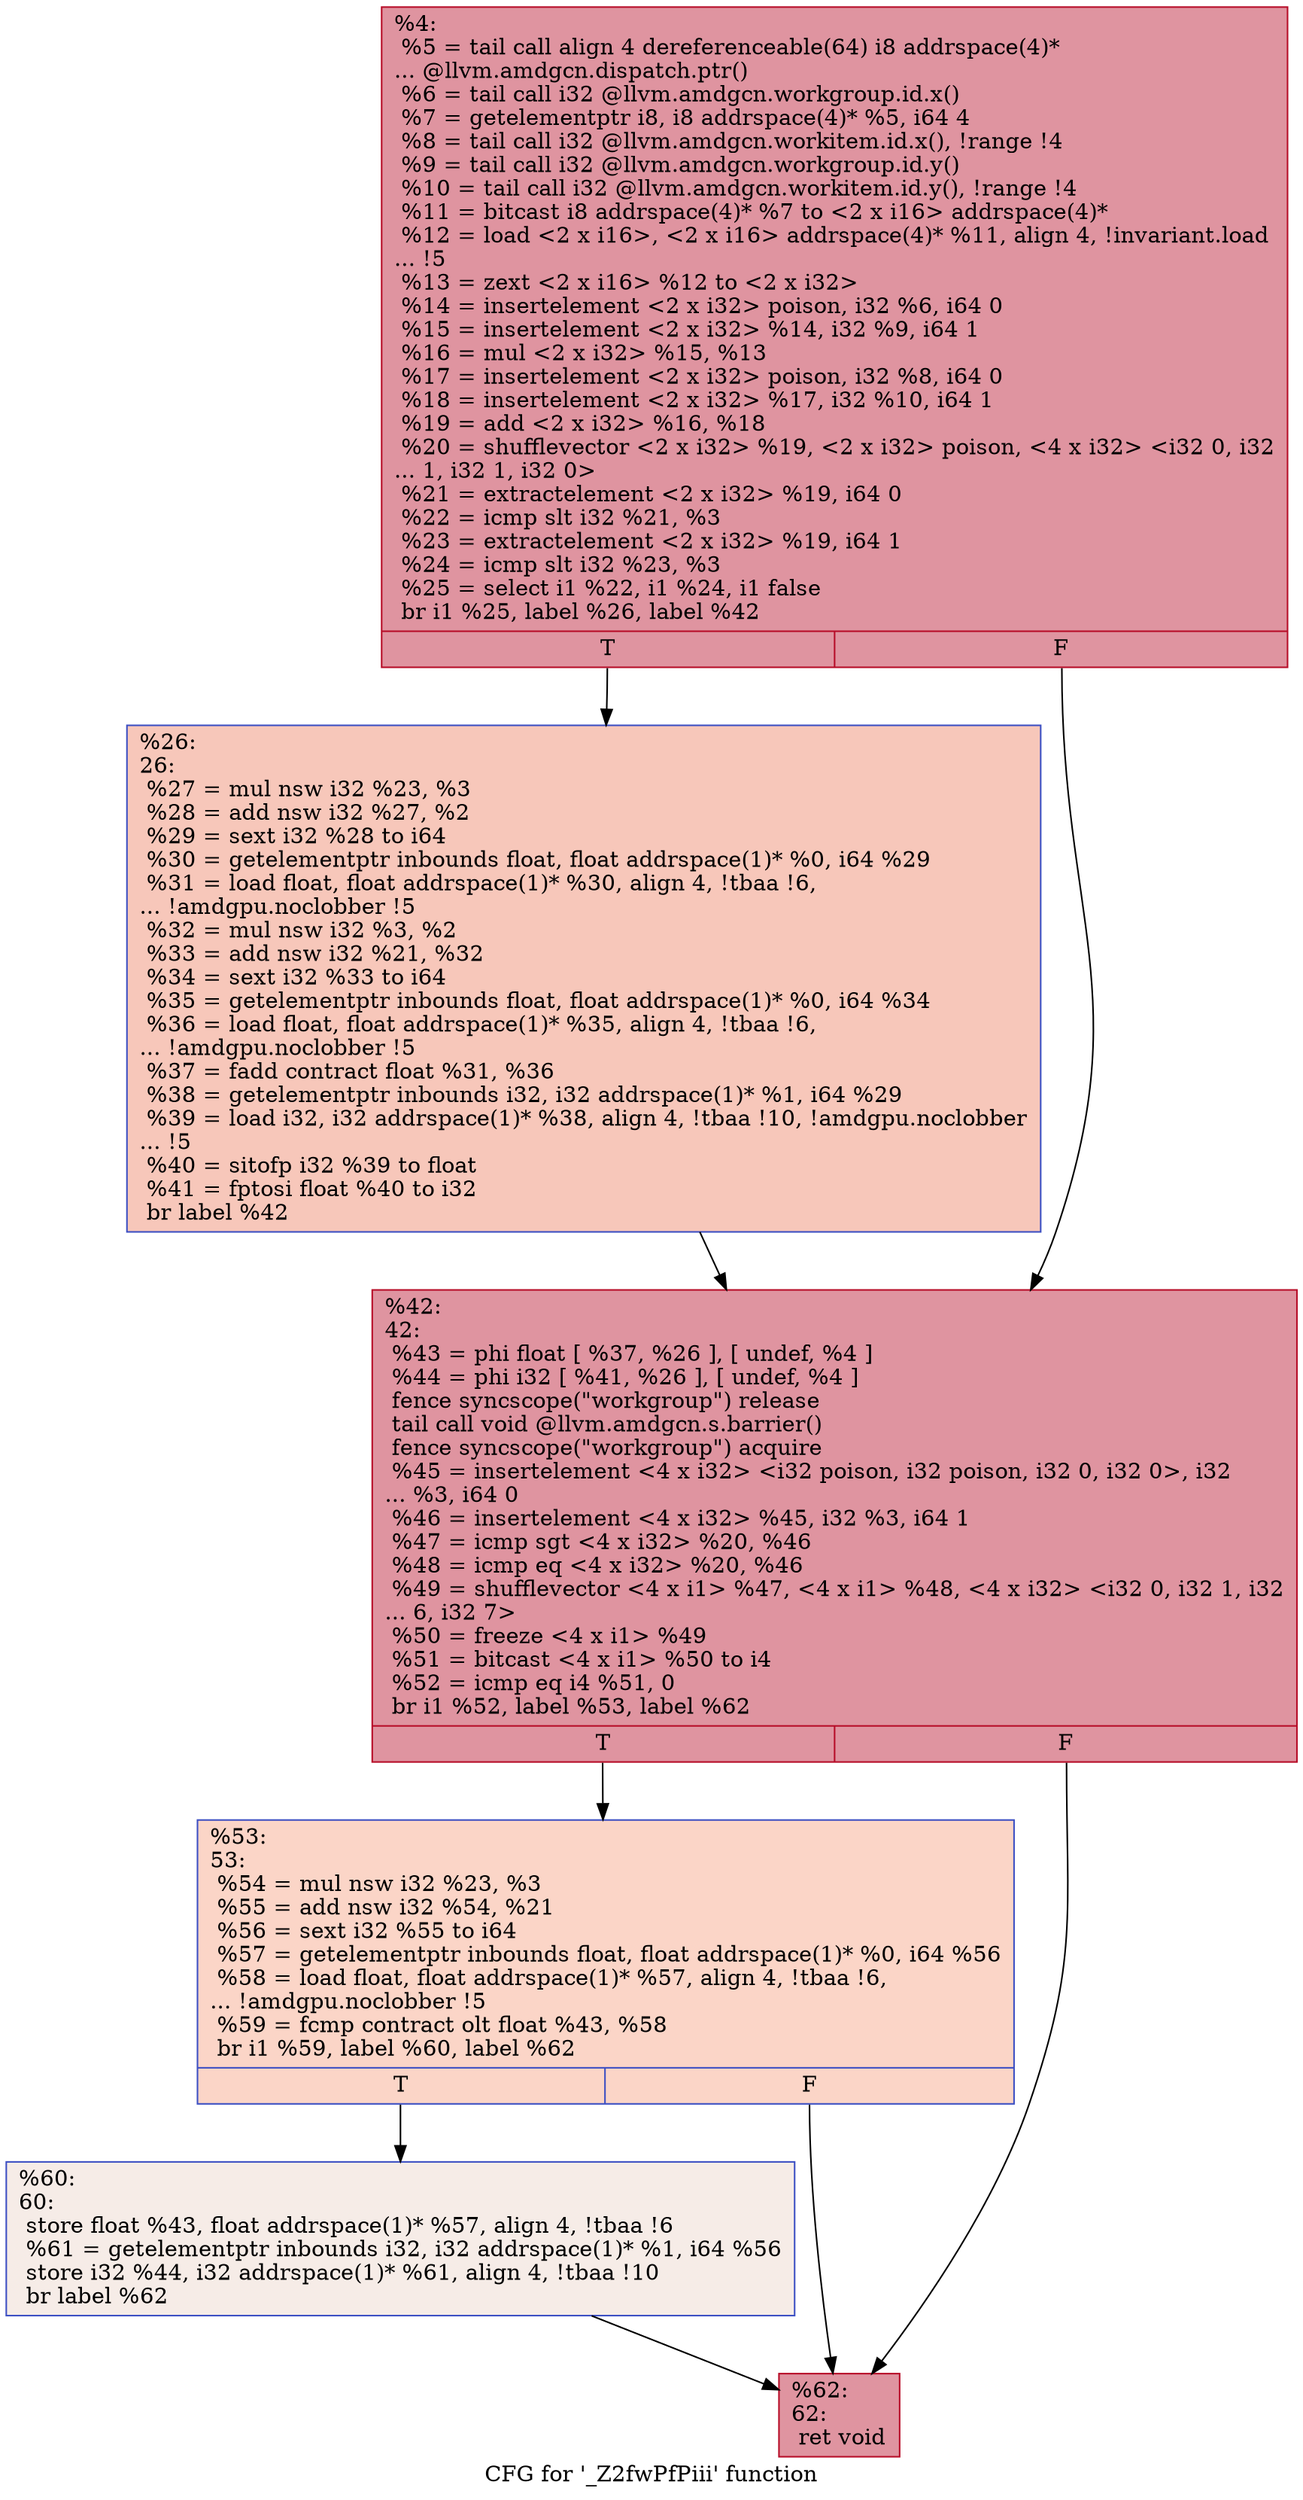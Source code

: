 digraph "CFG for '_Z2fwPfPiii' function" {
	label="CFG for '_Z2fwPfPiii' function";

	Node0x5f55a50 [shape=record,color="#b70d28ff", style=filled, fillcolor="#b70d2870",label="{%4:\l  %5 = tail call align 4 dereferenceable(64) i8 addrspace(4)*\l... @llvm.amdgcn.dispatch.ptr()\l  %6 = tail call i32 @llvm.amdgcn.workgroup.id.x()\l  %7 = getelementptr i8, i8 addrspace(4)* %5, i64 4\l  %8 = tail call i32 @llvm.amdgcn.workitem.id.x(), !range !4\l  %9 = tail call i32 @llvm.amdgcn.workgroup.id.y()\l  %10 = tail call i32 @llvm.amdgcn.workitem.id.y(), !range !4\l  %11 = bitcast i8 addrspace(4)* %7 to \<2 x i16\> addrspace(4)*\l  %12 = load \<2 x i16\>, \<2 x i16\> addrspace(4)* %11, align 4, !invariant.load\l... !5\l  %13 = zext \<2 x i16\> %12 to \<2 x i32\>\l  %14 = insertelement \<2 x i32\> poison, i32 %6, i64 0\l  %15 = insertelement \<2 x i32\> %14, i32 %9, i64 1\l  %16 = mul \<2 x i32\> %15, %13\l  %17 = insertelement \<2 x i32\> poison, i32 %8, i64 0\l  %18 = insertelement \<2 x i32\> %17, i32 %10, i64 1\l  %19 = add \<2 x i32\> %16, %18\l  %20 = shufflevector \<2 x i32\> %19, \<2 x i32\> poison, \<4 x i32\> \<i32 0, i32\l... 1, i32 1, i32 0\>\l  %21 = extractelement \<2 x i32\> %19, i64 0\l  %22 = icmp slt i32 %21, %3\l  %23 = extractelement \<2 x i32\> %19, i64 1\l  %24 = icmp slt i32 %23, %3\l  %25 = select i1 %22, i1 %24, i1 false\l  br i1 %25, label %26, label %42\l|{<s0>T|<s1>F}}"];
	Node0x5f55a50:s0 -> Node0x5f59490;
	Node0x5f55a50:s1 -> Node0x5f59520;
	Node0x5f59490 [shape=record,color="#3d50c3ff", style=filled, fillcolor="#ec7f6370",label="{%26:\l26:                                               \l  %27 = mul nsw i32 %23, %3\l  %28 = add nsw i32 %27, %2\l  %29 = sext i32 %28 to i64\l  %30 = getelementptr inbounds float, float addrspace(1)* %0, i64 %29\l  %31 = load float, float addrspace(1)* %30, align 4, !tbaa !6,\l... !amdgpu.noclobber !5\l  %32 = mul nsw i32 %3, %2\l  %33 = add nsw i32 %21, %32\l  %34 = sext i32 %33 to i64\l  %35 = getelementptr inbounds float, float addrspace(1)* %0, i64 %34\l  %36 = load float, float addrspace(1)* %35, align 4, !tbaa !6,\l... !amdgpu.noclobber !5\l  %37 = fadd contract float %31, %36\l  %38 = getelementptr inbounds i32, i32 addrspace(1)* %1, i64 %29\l  %39 = load i32, i32 addrspace(1)* %38, align 4, !tbaa !10, !amdgpu.noclobber\l... !5\l  %40 = sitofp i32 %39 to float\l  %41 = fptosi float %40 to i32\l  br label %42\l}"];
	Node0x5f59490 -> Node0x5f59520;
	Node0x5f59520 [shape=record,color="#b70d28ff", style=filled, fillcolor="#b70d2870",label="{%42:\l42:                                               \l  %43 = phi float [ %37, %26 ], [ undef, %4 ]\l  %44 = phi i32 [ %41, %26 ], [ undef, %4 ]\l  fence syncscope(\"workgroup\") release\l  tail call void @llvm.amdgcn.s.barrier()\l  fence syncscope(\"workgroup\") acquire\l  %45 = insertelement \<4 x i32\> \<i32 poison, i32 poison, i32 0, i32 0\>, i32\l... %3, i64 0\l  %46 = insertelement \<4 x i32\> %45, i32 %3, i64 1\l  %47 = icmp sgt \<4 x i32\> %20, %46\l  %48 = icmp eq \<4 x i32\> %20, %46\l  %49 = shufflevector \<4 x i1\> %47, \<4 x i1\> %48, \<4 x i32\> \<i32 0, i32 1, i32\l... 6, i32 7\>\l  %50 = freeze \<4 x i1\> %49\l  %51 = bitcast \<4 x i1\> %50 to i4\l  %52 = icmp eq i4 %51, 0\l  br i1 %52, label %53, label %62\l|{<s0>T|<s1>F}}"];
	Node0x5f59520:s0 -> Node0x5f5c3b0;
	Node0x5f59520:s1 -> Node0x5f5c440;
	Node0x5f5c3b0 [shape=record,color="#3d50c3ff", style=filled, fillcolor="#f5a08170",label="{%53:\l53:                                               \l  %54 = mul nsw i32 %23, %3\l  %55 = add nsw i32 %54, %21\l  %56 = sext i32 %55 to i64\l  %57 = getelementptr inbounds float, float addrspace(1)* %0, i64 %56\l  %58 = load float, float addrspace(1)* %57, align 4, !tbaa !6,\l... !amdgpu.noclobber !5\l  %59 = fcmp contract olt float %43, %58\l  br i1 %59, label %60, label %62\l|{<s0>T|<s1>F}}"];
	Node0x5f5c3b0:s0 -> Node0x5f5c920;
	Node0x5f5c3b0:s1 -> Node0x5f5c440;
	Node0x5f5c920 [shape=record,color="#3d50c3ff", style=filled, fillcolor="#ead5c970",label="{%60:\l60:                                               \l  store float %43, float addrspace(1)* %57, align 4, !tbaa !6\l  %61 = getelementptr inbounds i32, i32 addrspace(1)* %1, i64 %56\l  store i32 %44, i32 addrspace(1)* %61, align 4, !tbaa !10\l  br label %62\l}"];
	Node0x5f5c920 -> Node0x5f5c440;
	Node0x5f5c440 [shape=record,color="#b70d28ff", style=filled, fillcolor="#b70d2870",label="{%62:\l62:                                               \l  ret void\l}"];
}
